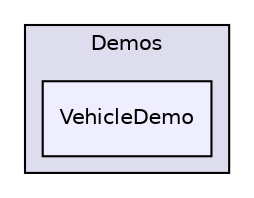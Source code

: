 digraph "bullet/bullet-2.82-r2704/Demos/VehicleDemo" {
  compound=true
  node [ fontsize="10", fontname="Helvetica"];
  edge [ labelfontsize="10", labelfontname="Helvetica"];
  subgraph clusterdir_fbeee990c6fb95278eb756dfe9f9c37f {
    graph [ bgcolor="#ddddee", pencolor="black", label="Demos" fontname="Helvetica", fontsize="10", URL="dir_fbeee990c6fb95278eb756dfe9f9c37f.html"]
  dir_0a31ac61909533871ead32a6913cac2d [shape=box, label="VehicleDemo", style="filled", fillcolor="#eeeeff", pencolor="black", URL="dir_0a31ac61909533871ead32a6913cac2d.html"];
  }
}
